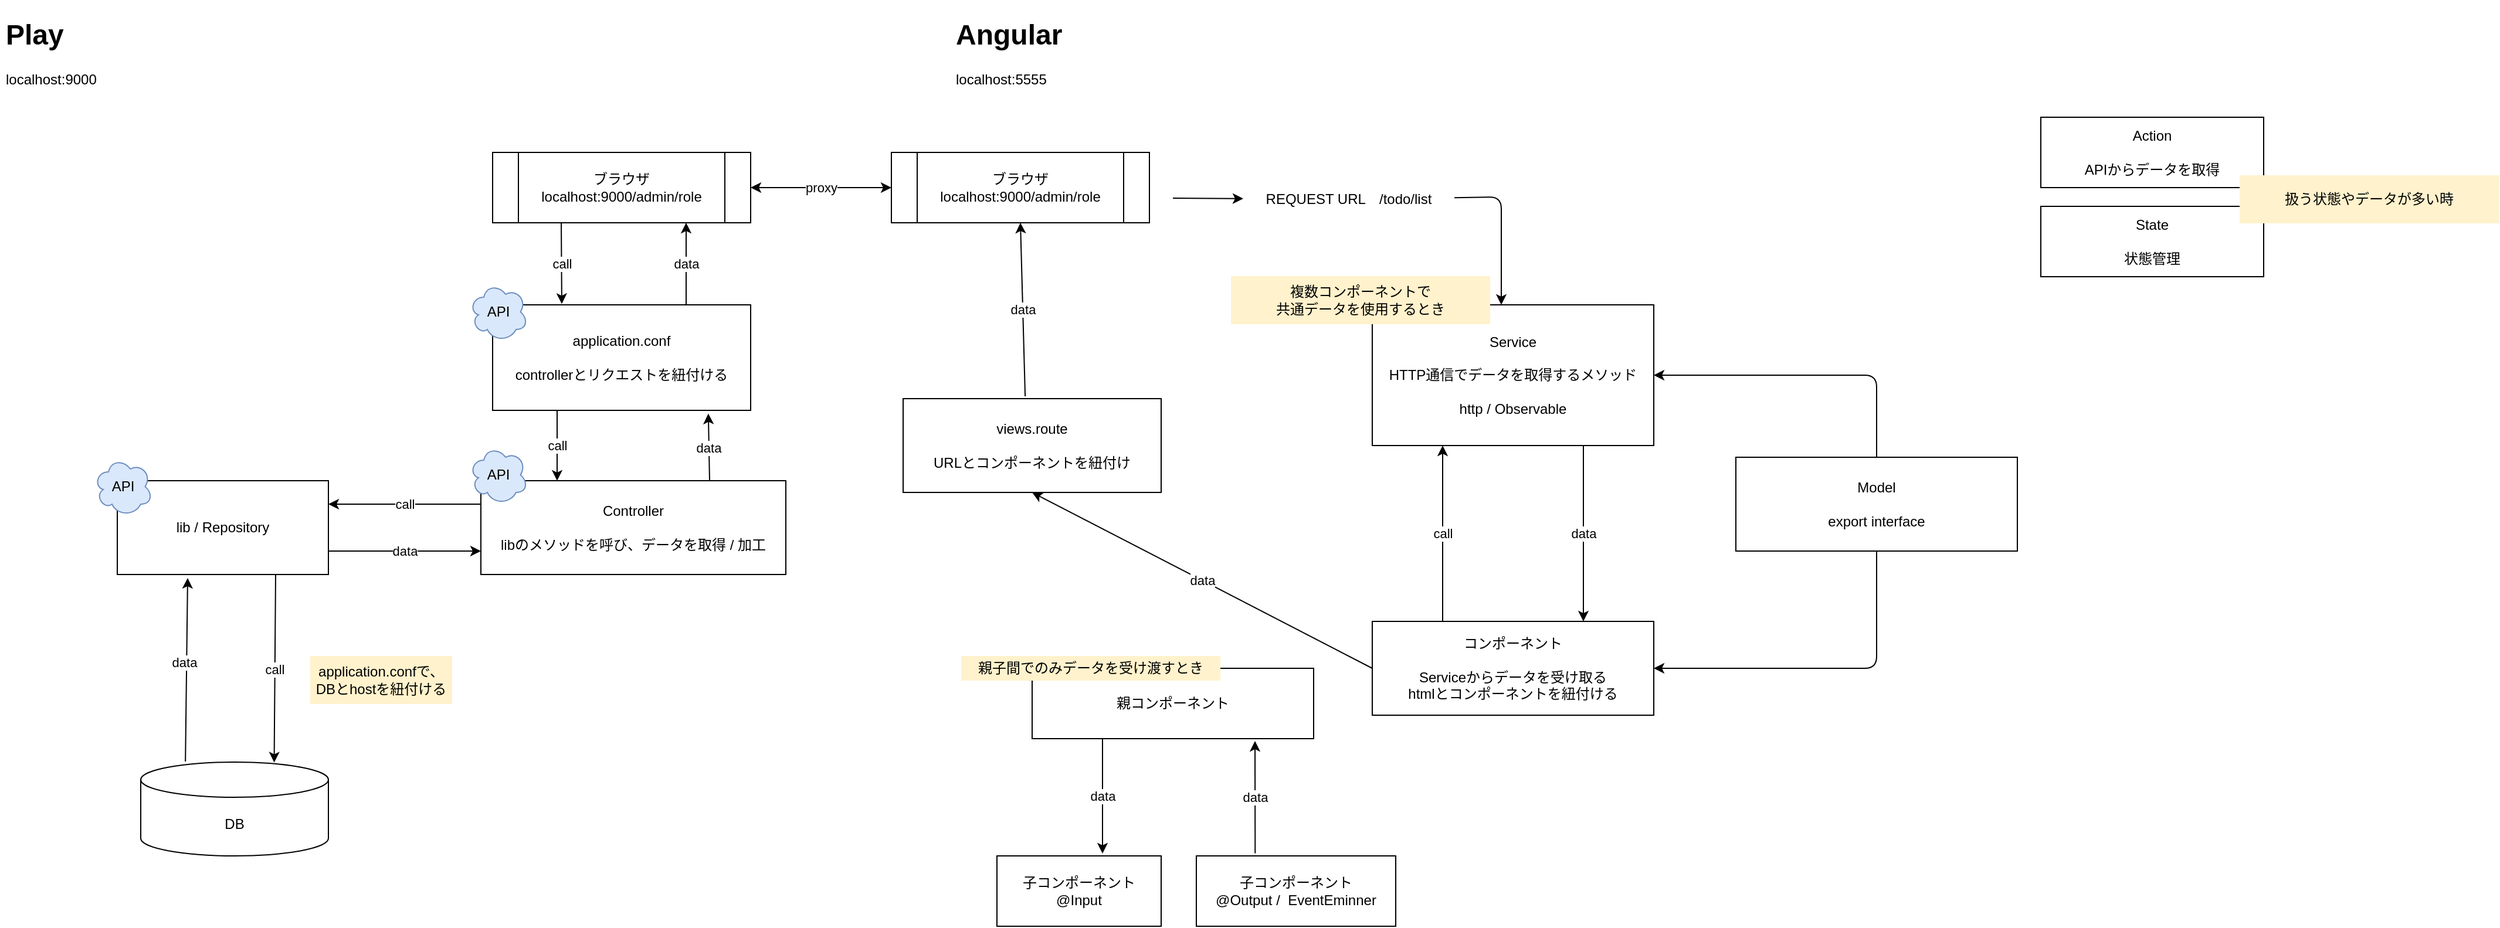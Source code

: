 <mxfile version="13.7.7" type="github">
  <diagram name="Page-1" id="2a216829-ef6e-dabb-86c1-c78162f3ba2b">
    <mxGraphModel dx="1365" dy="907" grid="1" gridSize="10" guides="1" tooltips="1" connect="1" arrows="1" fold="1" page="1" pageScale="1" pageWidth="850" pageHeight="1100" background="#ffffff" math="0" shadow="0">
      <root>
        <mxCell id="0" />
        <mxCell id="1" parent="0" />
        <mxCell id="kIRwwmv4vXCAAxYEJwXd-5" value="&lt;h1&gt;Play&lt;/h1&gt;&lt;p&gt;localhost:9000&lt;/p&gt;" style="text;html=1;strokeColor=none;fillColor=none;spacing=5;spacingTop=-20;whiteSpace=wrap;overflow=hidden;rounded=0;" parent="1" vertex="1">
          <mxGeometry x="40" y="40" width="190" height="70" as="geometry" />
        </mxCell>
        <mxCell id="kIRwwmv4vXCAAxYEJwXd-6" value="&lt;h1&gt;Angular&lt;/h1&gt;&lt;p&gt;localhost:5555&lt;/p&gt;" style="text;html=1;strokeColor=none;fillColor=none;spacing=5;spacingTop=-20;whiteSpace=wrap;overflow=hidden;rounded=0;" parent="1" vertex="1">
          <mxGeometry x="850" y="40" width="190" height="70" as="geometry" />
        </mxCell>
        <mxCell id="kIRwwmv4vXCAAxYEJwXd-9" value="ブラウザ&lt;br&gt;localhost:9000/admin/role" style="shape=process;whiteSpace=wrap;html=1;backgroundOutline=1;" parent="1" vertex="1">
          <mxGeometry x="800" y="160" width="220" height="60" as="geometry" />
        </mxCell>
        <mxCell id="kIRwwmv4vXCAAxYEJwXd-15" value="" style="endArrow=classic;html=1;" parent="1" source="kIRwwmv4vXCAAxYEJwXd-14" edge="1">
          <mxGeometry width="50" height="50" relative="1" as="geometry">
            <mxPoint x="1040" y="198" as="sourcePoint" />
            <mxPoint x="1320" y="290" as="targetPoint" />
            <Array as="points">
              <mxPoint x="1320" y="198" />
            </Array>
          </mxGeometry>
        </mxCell>
        <mxCell id="kIRwwmv4vXCAAxYEJwXd-16" value="コンポーネント&lt;br&gt;&lt;br&gt;Serviceからデータを受け取る&lt;br&gt;htmlとコンポーネントを紐付ける" style="rounded=0;whiteSpace=wrap;html=1;" parent="1" vertex="1">
          <mxGeometry x="1210" y="560" width="240" height="80" as="geometry" />
        </mxCell>
        <mxCell id="kIRwwmv4vXCAAxYEJwXd-19" value="Model&lt;br&gt;&lt;br&gt;export interface" style="rounded=0;whiteSpace=wrap;html=1;" parent="1" vertex="1">
          <mxGeometry x="1520" y="420" width="240" height="80" as="geometry" />
        </mxCell>
        <mxCell id="kIRwwmv4vXCAAxYEJwXd-20" value="Service&lt;br&gt;&lt;br&gt;HTTP通信でデータを取得するメソッド&lt;br&gt;&lt;br&gt;http / Observable" style="rounded=0;whiteSpace=wrap;html=1;" parent="1" vertex="1">
          <mxGeometry x="1210" y="290" width="240" height="120" as="geometry" />
        </mxCell>
        <mxCell id="kIRwwmv4vXCAAxYEJwXd-24" value="call" style="endArrow=classic;html=1;entryX=0.25;entryY=1;entryDx=0;entryDy=0;" parent="1" edge="1" target="kIRwwmv4vXCAAxYEJwXd-20">
          <mxGeometry relative="1" as="geometry">
            <mxPoint x="1270" y="560" as="sourcePoint" />
            <mxPoint x="1110" y="580" as="targetPoint" />
          </mxGeometry>
        </mxCell>
        <mxCell id="kIRwwmv4vXCAAxYEJwXd-28" value="data" style="endArrow=classic;html=1;exitX=0.75;exitY=1;exitDx=0;exitDy=0;entryX=0.75;entryY=0;entryDx=0;entryDy=0;" parent="1" edge="1" target="kIRwwmv4vXCAAxYEJwXd-16" source="kIRwwmv4vXCAAxYEJwXd-20">
          <mxGeometry relative="1" as="geometry">
            <mxPoint x="1110" y="620" as="sourcePoint" />
            <mxPoint x="1350" y="520" as="targetPoint" />
          </mxGeometry>
        </mxCell>
        <mxCell id="kIRwwmv4vXCAAxYEJwXd-14" value="REQUEST URL　/todo/list" style="text;html=1;strokeColor=none;fillColor=none;align=center;verticalAlign=middle;whiteSpace=wrap;rounded=0;" parent="1" vertex="1">
          <mxGeometry x="1100" y="180" width="180" height="40" as="geometry" />
        </mxCell>
        <mxCell id="kIRwwmv4vXCAAxYEJwXd-30" value="" style="endArrow=classic;html=1;" parent="1" target="kIRwwmv4vXCAAxYEJwXd-14" edge="1">
          <mxGeometry width="50" height="50" relative="1" as="geometry">
            <mxPoint x="1040" y="199" as="sourcePoint" />
            <mxPoint x="1320" y="290" as="targetPoint" />
            <Array as="points" />
          </mxGeometry>
        </mxCell>
        <mxCell id="0MRuWFr10m5aBKBqAMy3-29" value="call" style="edgeStyle=none;rounded=0;orthogonalLoop=1;jettySize=auto;html=1;exitX=0;exitY=0.25;exitDx=0;exitDy=0;entryX=1;entryY=0.25;entryDx=0;entryDy=0;" edge="1" parent="1" source="kIRwwmv4vXCAAxYEJwXd-32" target="0MRuWFr10m5aBKBqAMy3-28">
          <mxGeometry relative="1" as="geometry" />
        </mxCell>
        <mxCell id="0MRuWFr10m5aBKBqAMy3-38" value="data" style="edgeStyle=none;rounded=0;orthogonalLoop=1;jettySize=auto;html=1;exitX=0.75;exitY=0;exitDx=0;exitDy=0;entryX=0.836;entryY=1.031;entryDx=0;entryDy=0;entryPerimeter=0;" edge="1" parent="1" source="kIRwwmv4vXCAAxYEJwXd-32" target="0MRuWFr10m5aBKBqAMy3-20">
          <mxGeometry relative="1" as="geometry" />
        </mxCell>
        <mxCell id="kIRwwmv4vXCAAxYEJwXd-32" value="Controller&lt;br&gt;&lt;br&gt;libのメソッドを呼び、データを取得 / 加工" style="rounded=0;whiteSpace=wrap;html=1;" parent="1" vertex="1">
          <mxGeometry x="450" y="440" width="260" height="80" as="geometry" />
        </mxCell>
        <mxCell id="0MRuWFr10m5aBKBqAMy3-1" value="" style="endArrow=classic;html=1;entryX=1;entryY=0.5;entryDx=0;entryDy=0;exitX=0.5;exitY=0;exitDx=0;exitDy=0;" edge="1" parent="1" source="kIRwwmv4vXCAAxYEJwXd-19" target="kIRwwmv4vXCAAxYEJwXd-20">
          <mxGeometry width="50" height="50" relative="1" as="geometry">
            <mxPoint x="1560" y="360" as="sourcePoint" />
            <mxPoint x="1610" y="310" as="targetPoint" />
            <Array as="points">
              <mxPoint x="1640" y="350" />
            </Array>
          </mxGeometry>
        </mxCell>
        <mxCell id="0MRuWFr10m5aBKBqAMy3-2" value="" style="endArrow=classic;html=1;entryX=1;entryY=0.5;entryDx=0;entryDy=0;exitX=0.5;exitY=1;exitDx=0;exitDy=0;" edge="1" parent="1" source="kIRwwmv4vXCAAxYEJwXd-19" target="kIRwwmv4vXCAAxYEJwXd-16">
          <mxGeometry width="50" height="50" relative="1" as="geometry">
            <mxPoint x="1600" y="690" as="sourcePoint" />
            <mxPoint x="1650" y="640" as="targetPoint" />
            <Array as="points">
              <mxPoint x="1640" y="600" />
            </Array>
          </mxGeometry>
        </mxCell>
        <mxCell id="0MRuWFr10m5aBKBqAMy3-3" value="" style="endArrow=classic;html=1;exitX=0.473;exitY=-0.025;exitDx=0;exitDy=0;entryX=0.5;entryY=1;entryDx=0;entryDy=0;exitPerimeter=0;" edge="1" parent="1" source="kIRwwmv4vXCAAxYEJwXd-12" target="kIRwwmv4vXCAAxYEJwXd-9">
          <mxGeometry relative="1" as="geometry">
            <mxPoint x="1150" y="620" as="sourcePoint" />
            <mxPoint x="1121" y="599" as="targetPoint" />
          </mxGeometry>
        </mxCell>
        <mxCell id="0MRuWFr10m5aBKBqAMy3-4" value="data" style="edgeLabel;resizable=0;html=1;align=center;verticalAlign=middle;" connectable="0" vertex="1" parent="0MRuWFr10m5aBKBqAMy3-3">
          <mxGeometry relative="1" as="geometry" />
        </mxCell>
        <mxCell id="0MRuWFr10m5aBKBqAMy3-5" value="親コンポーネント" style="rounded=0;whiteSpace=wrap;html=1;" vertex="1" parent="1">
          <mxGeometry x="920" y="600" width="240" height="60" as="geometry" />
        </mxCell>
        <mxCell id="0MRuWFr10m5aBKBqAMy3-6" value="子コンポーネント&lt;br&gt;@Input" style="rounded=0;whiteSpace=wrap;html=1;" vertex="1" parent="1">
          <mxGeometry x="890" y="760" width="140" height="60" as="geometry" />
        </mxCell>
        <mxCell id="0MRuWFr10m5aBKBqAMy3-7" value="子コンポーネント&lt;br&gt;@Output /&amp;nbsp; EventEminner" style="rounded=0;whiteSpace=wrap;html=1;" vertex="1" parent="1">
          <mxGeometry x="1060" y="760" width="170" height="60" as="geometry" />
        </mxCell>
        <mxCell id="0MRuWFr10m5aBKBqAMy3-8" value="" style="endArrow=classic;html=1;exitX=0.25;exitY=1;exitDx=0;exitDy=0;" edge="1" parent="1" source="0MRuWFr10m5aBKBqAMy3-5">
          <mxGeometry relative="1" as="geometry">
            <mxPoint x="860" y="680" as="sourcePoint" />
            <mxPoint x="980" y="758" as="targetPoint" />
          </mxGeometry>
        </mxCell>
        <mxCell id="0MRuWFr10m5aBKBqAMy3-9" value="data" style="edgeLabel;resizable=0;html=1;align=center;verticalAlign=middle;" connectable="0" vertex="1" parent="0MRuWFr10m5aBKBqAMy3-8">
          <mxGeometry relative="1" as="geometry" />
        </mxCell>
        <mxCell id="0MRuWFr10m5aBKBqAMy3-10" value="" style="endArrow=classic;html=1;exitX=0.295;exitY=-0.037;exitDx=0;exitDy=0;exitPerimeter=0;" edge="1" parent="1" source="0MRuWFr10m5aBKBqAMy3-7">
          <mxGeometry relative="1" as="geometry">
            <mxPoint x="1100" y="690" as="sourcePoint" />
            <mxPoint x="1110" y="662" as="targetPoint" />
          </mxGeometry>
        </mxCell>
        <mxCell id="0MRuWFr10m5aBKBqAMy3-11" value="data" style="edgeLabel;resizable=0;html=1;align=center;verticalAlign=middle;" connectable="0" vertex="1" parent="0MRuWFr10m5aBKBqAMy3-10">
          <mxGeometry relative="1" as="geometry" />
        </mxCell>
        <mxCell id="0MRuWFr10m5aBKBqAMy3-12" value="親子間でのみデータを受け渡すとき" style="text;html=1;strokeColor=#FFF2CC;fillColor=#FFF2CC;align=center;verticalAlign=middle;whiteSpace=wrap;rounded=0;" vertex="1" parent="1">
          <mxGeometry x="860" y="590" width="220" height="20" as="geometry" />
        </mxCell>
        <mxCell id="0MRuWFr10m5aBKBqAMy3-15" value="複数コンポーネントで&lt;br&gt;共通データを使用するとき" style="text;html=1;strokeColor=#FFF2CC;fillColor=#FFF2CC;align=center;verticalAlign=middle;whiteSpace=wrap;rounded=0;" vertex="1" parent="1">
          <mxGeometry x="1090" y="266" width="220" height="40" as="geometry" />
        </mxCell>
        <mxCell id="0MRuWFr10m5aBKBqAMy3-17" value="State&lt;br&gt;&lt;br&gt;状態管理" style="rounded=0;whiteSpace=wrap;html=1;" vertex="1" parent="1">
          <mxGeometry x="1780" y="206" width="190" height="60" as="geometry" />
        </mxCell>
        <mxCell id="0MRuWFr10m5aBKBqAMy3-18" value="Action&lt;br&gt;&lt;br&gt;APIからデータを取得" style="rounded=0;whiteSpace=wrap;html=1;" vertex="1" parent="1">
          <mxGeometry x="1780" y="130" width="190" height="60" as="geometry" />
        </mxCell>
        <mxCell id="0MRuWFr10m5aBKBqAMy3-19" value="扱う状態やデータが多い時" style="text;html=1;strokeColor=#FFF2CC;fillColor=#FFF2CC;align=center;verticalAlign=middle;whiteSpace=wrap;rounded=0;" vertex="1" parent="1">
          <mxGeometry x="1950" y="180" width="220" height="40" as="geometry" />
        </mxCell>
        <mxCell id="0MRuWFr10m5aBKBqAMy3-27" value="data" style="edgeStyle=none;rounded=0;orthogonalLoop=1;jettySize=auto;html=1;exitX=0.75;exitY=0;exitDx=0;exitDy=0;entryX=0.75;entryY=1;entryDx=0;entryDy=0;" edge="1" parent="1" source="0MRuWFr10m5aBKBqAMy3-20" target="0MRuWFr10m5aBKBqAMy3-22">
          <mxGeometry relative="1" as="geometry" />
        </mxCell>
        <mxCell id="0MRuWFr10m5aBKBqAMy3-37" value="call" style="edgeStyle=none;rounded=0;orthogonalLoop=1;jettySize=auto;html=1;exitX=0.25;exitY=1;exitDx=0;exitDy=0;entryX=0.25;entryY=0;entryDx=0;entryDy=0;" edge="1" parent="1" source="0MRuWFr10m5aBKBqAMy3-20" target="kIRwwmv4vXCAAxYEJwXd-32">
          <mxGeometry relative="1" as="geometry" />
        </mxCell>
        <mxCell id="0MRuWFr10m5aBKBqAMy3-20" value="application.conf&lt;br&gt;&lt;br&gt;controllerとリクエストを紐付ける" style="rounded=0;whiteSpace=wrap;html=1;" vertex="1" parent="1">
          <mxGeometry x="460" y="290" width="220" height="90" as="geometry" />
        </mxCell>
        <mxCell id="0MRuWFr10m5aBKBqAMy3-22" value="ブラウザ&lt;br&gt;localhost:9000/admin/role" style="shape=process;whiteSpace=wrap;html=1;backgroundOutline=1;" vertex="1" parent="1">
          <mxGeometry x="460" y="160" width="220" height="60" as="geometry" />
        </mxCell>
        <mxCell id="0MRuWFr10m5aBKBqAMy3-25" value="proxy" style="endArrow=classic;startArrow=classic;html=1;exitX=1;exitY=0.5;exitDx=0;exitDy=0;entryX=0;entryY=0.5;entryDx=0;entryDy=0;" edge="1" parent="1" source="0MRuWFr10m5aBKBqAMy3-22" target="kIRwwmv4vXCAAxYEJwXd-9">
          <mxGeometry width="50" height="50" relative="1" as="geometry">
            <mxPoint x="720" y="230" as="sourcePoint" />
            <mxPoint x="770" y="180" as="targetPoint" />
          </mxGeometry>
        </mxCell>
        <mxCell id="0MRuWFr10m5aBKBqAMy3-26" value="call" style="endArrow=classic;html=1;entryX=0.268;entryY=-0.009;entryDx=0;entryDy=0;entryPerimeter=0;exitX=0.266;exitY=1.002;exitDx=0;exitDy=0;exitPerimeter=0;" edge="1" parent="1" source="0MRuWFr10m5aBKBqAMy3-22" target="0MRuWFr10m5aBKBqAMy3-20">
          <mxGeometry width="50" height="50" relative="1" as="geometry">
            <mxPoint x="470" y="320" as="sourcePoint" />
            <mxPoint x="520" y="270" as="targetPoint" />
          </mxGeometry>
        </mxCell>
        <mxCell id="0MRuWFr10m5aBKBqAMy3-30" value="data" style="edgeStyle=none;rounded=0;orthogonalLoop=1;jettySize=auto;html=1;exitX=1;exitY=0.75;exitDx=0;exitDy=0;entryX=0;entryY=0.75;entryDx=0;entryDy=0;" edge="1" parent="1" source="0MRuWFr10m5aBKBqAMy3-28" target="kIRwwmv4vXCAAxYEJwXd-32">
          <mxGeometry relative="1" as="geometry" />
        </mxCell>
        <mxCell id="0MRuWFr10m5aBKBqAMy3-33" style="edgeStyle=none;rounded=0;orthogonalLoop=1;jettySize=auto;html=1;exitX=0.75;exitY=1;exitDx=0;exitDy=0;entryX=0.711;entryY=0.004;entryDx=0;entryDy=0;entryPerimeter=0;" edge="1" parent="1" source="0MRuWFr10m5aBKBqAMy3-28" target="0MRuWFr10m5aBKBqAMy3-31">
          <mxGeometry relative="1" as="geometry" />
        </mxCell>
        <mxCell id="0MRuWFr10m5aBKBqAMy3-35" value="call" style="edgeLabel;html=1;align=center;verticalAlign=middle;resizable=0;points=[];" vertex="1" connectable="0" parent="0MRuWFr10m5aBKBqAMy3-33">
          <mxGeometry x="0.002" y="-1" relative="1" as="geometry">
            <mxPoint as="offset" />
          </mxGeometry>
        </mxCell>
        <mxCell id="0MRuWFr10m5aBKBqAMy3-28" value="lib / Repository" style="rounded=0;whiteSpace=wrap;html=1;" vertex="1" parent="1">
          <mxGeometry x="140" y="440" width="180" height="80" as="geometry" />
        </mxCell>
        <mxCell id="0MRuWFr10m5aBKBqAMy3-32" style="edgeStyle=none;rounded=0;orthogonalLoop=1;jettySize=auto;html=1;exitX=0.238;exitY=-0.006;exitDx=0;exitDy=0;exitPerimeter=0;" edge="1" parent="1" source="0MRuWFr10m5aBKBqAMy3-31">
          <mxGeometry relative="1" as="geometry">
            <mxPoint x="200" y="523" as="targetPoint" />
          </mxGeometry>
        </mxCell>
        <mxCell id="0MRuWFr10m5aBKBqAMy3-34" value="data" style="edgeLabel;html=1;align=center;verticalAlign=middle;resizable=0;points=[];" vertex="1" connectable="0" parent="0MRuWFr10m5aBKBqAMy3-32">
          <mxGeometry x="0.086" y="2" relative="1" as="geometry">
            <mxPoint as="offset" />
          </mxGeometry>
        </mxCell>
        <mxCell id="0MRuWFr10m5aBKBqAMy3-31" value="DB" style="shape=cylinder3;whiteSpace=wrap;html=1;boundedLbl=1;backgroundOutline=1;size=15;rounded=0;" vertex="1" parent="1">
          <mxGeometry x="160" y="680" width="160" height="80" as="geometry" />
        </mxCell>
        <mxCell id="0MRuWFr10m5aBKBqAMy3-36" value="application.confで、&lt;br&gt;DBとhostを紐付ける" style="text;html=1;strokeColor=#FFF2CC;align=center;verticalAlign=middle;whiteSpace=wrap;rounded=0;fillColor=#FFF2CC;" vertex="1" parent="1">
          <mxGeometry x="305" y="590" width="120" height="40" as="geometry" />
        </mxCell>
        <mxCell id="0MRuWFr10m5aBKBqAMy3-39" value="API" style="ellipse;shape=cloud;whiteSpace=wrap;html=1;rounded=0;strokeColor=#6c8ebf;fillColor=#dae8fc;" vertex="1" parent="1">
          <mxGeometry x="440" y="271" width="50" height="50" as="geometry" />
        </mxCell>
        <mxCell id="0MRuWFr10m5aBKBqAMy3-41" value="API" style="ellipse;shape=cloud;whiteSpace=wrap;html=1;rounded=0;strokeColor=#6c8ebf;fillColor=#dae8fc;" vertex="1" parent="1">
          <mxGeometry x="440" y="410" width="50" height="50" as="geometry" />
        </mxCell>
        <mxCell id="0MRuWFr10m5aBKBqAMy3-42" value="API" style="ellipse;shape=cloud;whiteSpace=wrap;html=1;rounded=0;strokeColor=#6c8ebf;fillColor=#dae8fc;" vertex="1" parent="1">
          <mxGeometry x="120" y="420" width="50" height="50" as="geometry" />
        </mxCell>
        <mxCell id="kIRwwmv4vXCAAxYEJwXd-12" value="views.route&lt;br&gt;&lt;br&gt;URLとコンポーネントを紐付け" style="rounded=0;whiteSpace=wrap;html=1;" parent="1" vertex="1">
          <mxGeometry x="810" y="370" width="220" height="80" as="geometry" />
        </mxCell>
        <mxCell id="0MRuWFr10m5aBKBqAMy3-43" value="" style="endArrow=classic;html=1;exitX=0;exitY=0.5;exitDx=0;exitDy=0;entryX=0.5;entryY=1;entryDx=0;entryDy=0;" edge="1" parent="1" source="kIRwwmv4vXCAAxYEJwXd-16" target="kIRwwmv4vXCAAxYEJwXd-12">
          <mxGeometry relative="1" as="geometry">
            <mxPoint x="1210" y="600" as="sourcePoint" />
            <mxPoint x="910" y="220" as="targetPoint" />
          </mxGeometry>
        </mxCell>
        <mxCell id="0MRuWFr10m5aBKBqAMy3-44" value="data" style="edgeLabel;resizable=0;html=1;align=center;verticalAlign=middle;" connectable="0" vertex="1" parent="0MRuWFr10m5aBKBqAMy3-43">
          <mxGeometry relative="1" as="geometry" />
        </mxCell>
      </root>
    </mxGraphModel>
  </diagram>
</mxfile>
